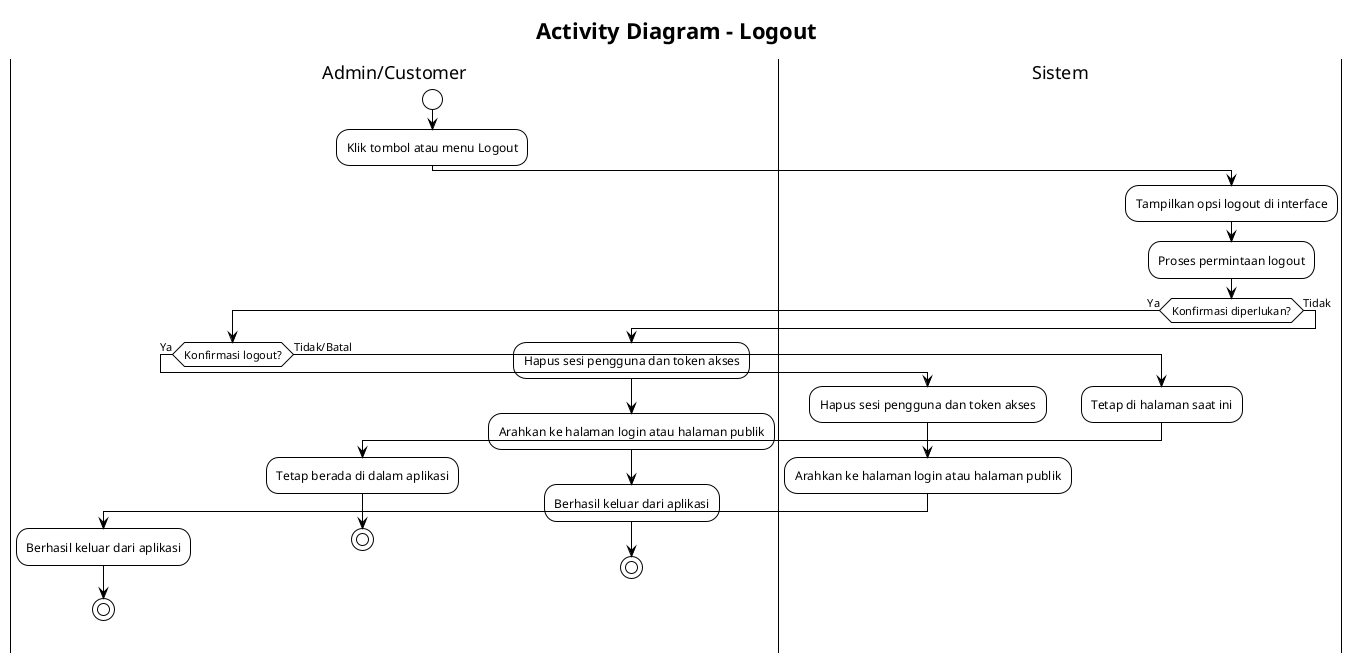 @startuml Activity_Diagram_Logout
!theme plain
title Activity Diagram - Logout

|Admin/Customer|
start
:Klik tombol atau menu Logout;

|Sistem|
:Tampilkan opsi logout di interface;
:Proses permintaan logout;

if (Konfirmasi diperlukan?) then (Ya)
  |Admin/Customer|
  if (Konfirmasi logout?) then (Ya)
    |Sistem|
    :Hapus sesi pengguna dan token akses;
    :Arahkan ke halaman login atau halaman publik;
    
    |Admin/Customer|
    :Berhasil keluar dari aplikasi;
    stop
  else (Tidak/Batal)
    |Sistem|
    :Tetap di halaman saat ini;
    
    |Admin/Customer|
    :Tetap berada di dalam aplikasi;
    stop
  endif
else (Tidak)
  :Hapus sesi pengguna dan token akses;
  :Arahkan ke halaman login atau halaman publik;
  
  |Admin/Customer|
  :Berhasil keluar dari aplikasi;
  stop
endif

@enduml